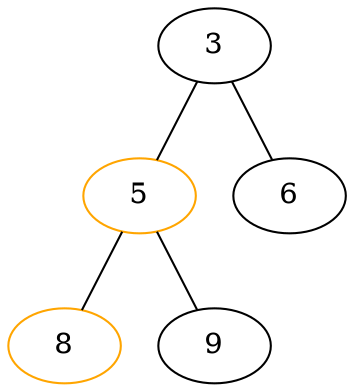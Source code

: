 graph "Remove Min Step 5"
{
	graph [ dpi = 300 ]; 
	n00 [label="3"];
	n01 [label="5"][color="orange"];
	n02 [label="6"];
	n03 [label="8"][color="orange"];
	n04 [label="9"];

	n00 -- n01;
	n00 -- n02;
	n01 -- n03;
	n01 -- n04;
}